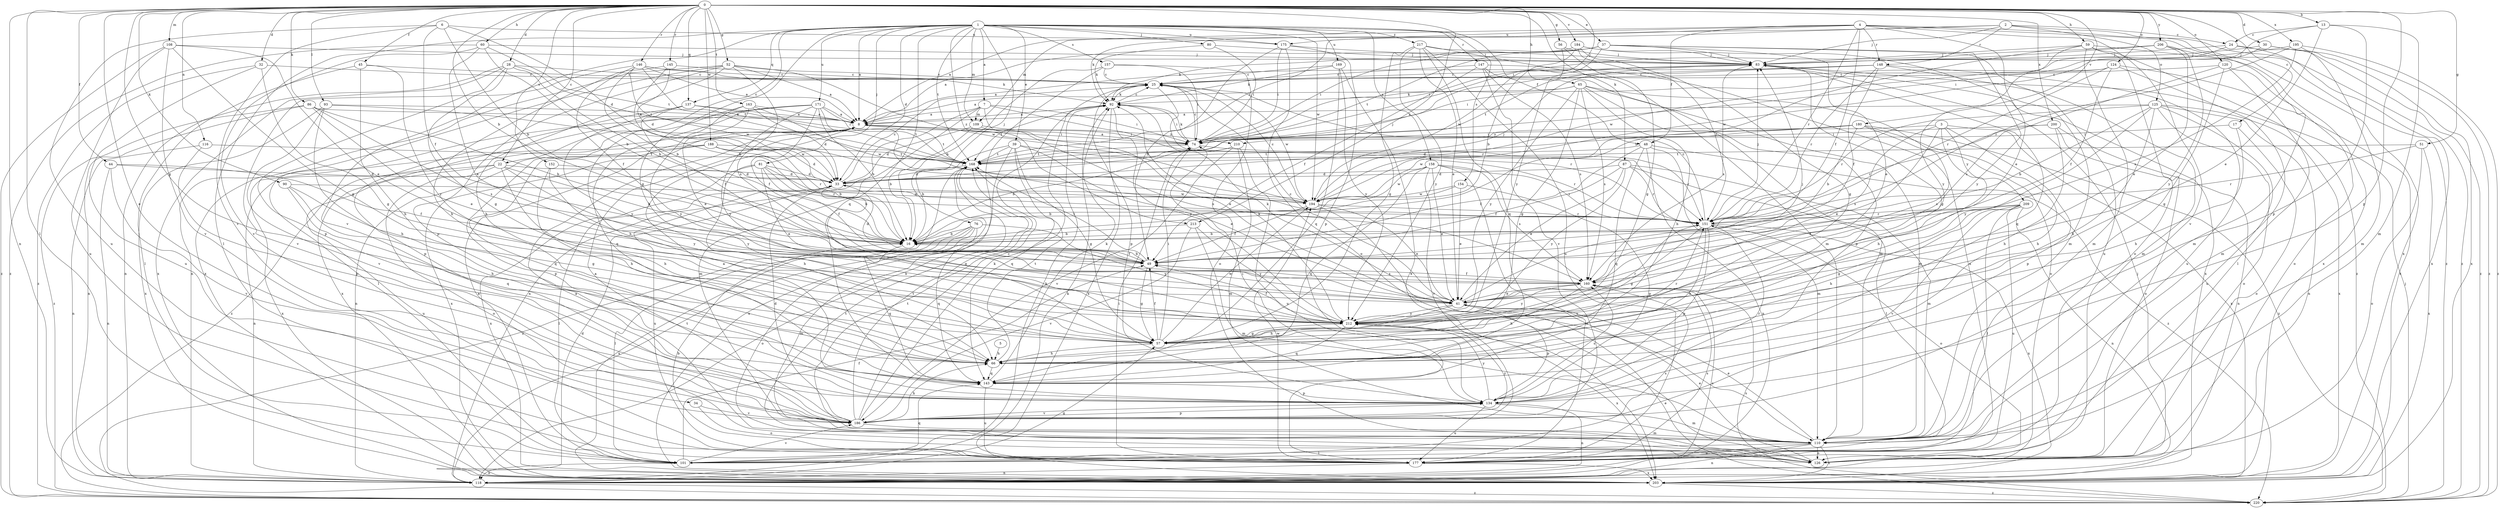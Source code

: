 strict digraph  {
0;
1;
2;
3;
4;
5;
6;
7;
8;
13;
16;
17;
22;
24;
25;
28;
30;
32;
33;
34;
37;
39;
41;
44;
45;
48;
49;
51;
52;
56;
57;
59;
60;
65;
66;
74;
76;
80;
81;
83;
86;
87;
90;
92;
93;
101;
108;
109;
110;
116;
118;
120;
124;
125;
126;
134;
137;
143;
145;
146;
147;
148;
151;
152;
154;
157;
158;
160;
163;
168;
169;
171;
175;
177;
180;
184;
186;
188;
194;
195;
200;
203;
206;
209;
210;
212;
213;
217;
220;
0 -> 13  [label=b];
0 -> 16  [label=b];
0 -> 17  [label=c];
0 -> 22  [label=c];
0 -> 28  [label=d];
0 -> 30  [label=d];
0 -> 32  [label=d];
0 -> 34  [label=e];
0 -> 37  [label=e];
0 -> 44  [label=f];
0 -> 45  [label=f];
0 -> 51  [label=g];
0 -> 52  [label=g];
0 -> 56  [label=g];
0 -> 57  [label=g];
0 -> 59  [label=h];
0 -> 60  [label=h];
0 -> 65  [label=h];
0 -> 74  [label=i];
0 -> 86  [label=k];
0 -> 87  [label=k];
0 -> 90  [label=k];
0 -> 93  [label=l];
0 -> 101  [label=l];
0 -> 108  [label=m];
0 -> 116  [label=n];
0 -> 118  [label=n];
0 -> 120  [label=o];
0 -> 124  [label=o];
0 -> 134  [label=p];
0 -> 137  [label=q];
0 -> 145  [label=r];
0 -> 146  [label=r];
0 -> 152  [label=s];
0 -> 163  [label=t];
0 -> 180  [label=v];
0 -> 184  [label=v];
0 -> 188  [label=w];
0 -> 195  [label=x];
0 -> 200  [label=x];
0 -> 206  [label=y];
0 -> 213  [label=z];
1 -> 7  [label=a];
1 -> 8  [label=a];
1 -> 22  [label=c];
1 -> 33  [label=d];
1 -> 39  [label=e];
1 -> 48  [label=f];
1 -> 57  [label=g];
1 -> 76  [label=j];
1 -> 80  [label=j];
1 -> 81  [label=j];
1 -> 101  [label=l];
1 -> 109  [label=m];
1 -> 137  [label=q];
1 -> 143  [label=q];
1 -> 147  [label=r];
1 -> 154  [label=s];
1 -> 157  [label=s];
1 -> 158  [label=s];
1 -> 168  [label=t];
1 -> 169  [label=u];
1 -> 171  [label=u];
1 -> 175  [label=u];
1 -> 186  [label=v];
1 -> 194  [label=w];
1 -> 213  [label=z];
1 -> 217  [label=z];
2 -> 8  [label=a];
2 -> 24  [label=c];
2 -> 83  [label=j];
2 -> 92  [label=k];
2 -> 125  [label=o];
2 -> 148  [label=r];
2 -> 220  [label=z];
3 -> 41  [label=e];
3 -> 66  [label=h];
3 -> 134  [label=p];
3 -> 160  [label=s];
3 -> 203  [label=x];
3 -> 209  [label=y];
3 -> 210  [label=y];
4 -> 41  [label=e];
4 -> 48  [label=f];
4 -> 49  [label=f];
4 -> 109  [label=m];
4 -> 148  [label=r];
4 -> 151  [label=r];
4 -> 168  [label=t];
4 -> 175  [label=u];
4 -> 186  [label=v];
4 -> 203  [label=x];
4 -> 220  [label=z];
5 -> 66  [label=h];
6 -> 16  [label=b];
6 -> 33  [label=d];
6 -> 49  [label=f];
6 -> 175  [label=u];
6 -> 177  [label=u];
6 -> 186  [label=v];
7 -> 8  [label=a];
7 -> 41  [label=e];
7 -> 74  [label=i];
7 -> 109  [label=m];
7 -> 110  [label=m];
7 -> 118  [label=n];
7 -> 151  [label=r];
8 -> 74  [label=i];
8 -> 118  [label=n];
8 -> 168  [label=t];
8 -> 203  [label=x];
8 -> 210  [label=y];
8 -> 220  [label=z];
13 -> 24  [label=c];
13 -> 41  [label=e];
13 -> 74  [label=i];
13 -> 110  [label=m];
13 -> 134  [label=p];
16 -> 49  [label=f];
16 -> 143  [label=q];
17 -> 66  [label=h];
17 -> 74  [label=i];
17 -> 126  [label=o];
22 -> 16  [label=b];
22 -> 33  [label=d];
22 -> 66  [label=h];
22 -> 118  [label=n];
22 -> 126  [label=o];
22 -> 177  [label=u];
22 -> 212  [label=y];
24 -> 83  [label=j];
24 -> 194  [label=w];
24 -> 203  [label=x];
24 -> 220  [label=z];
25 -> 92  [label=k];
25 -> 134  [label=p];
25 -> 151  [label=r];
25 -> 194  [label=w];
28 -> 16  [label=b];
28 -> 25  [label=c];
28 -> 57  [label=g];
28 -> 118  [label=n];
28 -> 134  [label=p];
28 -> 168  [label=t];
28 -> 203  [label=x];
30 -> 83  [label=j];
30 -> 194  [label=w];
30 -> 203  [label=x];
30 -> 220  [label=z];
32 -> 25  [label=c];
32 -> 57  [label=g];
32 -> 177  [label=u];
32 -> 220  [label=z];
33 -> 25  [label=c];
33 -> 57  [label=g];
33 -> 83  [label=j];
33 -> 101  [label=l];
33 -> 177  [label=u];
33 -> 194  [label=w];
34 -> 126  [label=o];
34 -> 186  [label=v];
37 -> 8  [label=a];
37 -> 41  [label=e];
37 -> 74  [label=i];
37 -> 83  [label=j];
37 -> 168  [label=t];
37 -> 177  [label=u];
37 -> 194  [label=w];
37 -> 212  [label=y];
39 -> 16  [label=b];
39 -> 41  [label=e];
39 -> 57  [label=g];
39 -> 143  [label=q];
39 -> 151  [label=r];
39 -> 168  [label=t];
39 -> 203  [label=x];
41 -> 25  [label=c];
41 -> 66  [label=h];
41 -> 83  [label=j];
41 -> 92  [label=k];
41 -> 134  [label=p];
41 -> 212  [label=y];
44 -> 33  [label=d];
44 -> 49  [label=f];
44 -> 118  [label=n];
44 -> 186  [label=v];
45 -> 25  [label=c];
45 -> 66  [label=h];
45 -> 101  [label=l];
45 -> 212  [label=y];
48 -> 49  [label=f];
48 -> 110  [label=m];
48 -> 118  [label=n];
48 -> 143  [label=q];
48 -> 168  [label=t];
48 -> 220  [label=z];
49 -> 16  [label=b];
49 -> 33  [label=d];
49 -> 57  [label=g];
49 -> 160  [label=s];
49 -> 168  [label=t];
51 -> 126  [label=o];
51 -> 151  [label=r];
51 -> 168  [label=t];
51 -> 203  [label=x];
52 -> 8  [label=a];
52 -> 25  [label=c];
52 -> 66  [label=h];
52 -> 118  [label=n];
52 -> 134  [label=p];
52 -> 160  [label=s];
52 -> 194  [label=w];
52 -> 203  [label=x];
56 -> 57  [label=g];
56 -> 83  [label=j];
56 -> 212  [label=y];
57 -> 49  [label=f];
57 -> 66  [label=h];
57 -> 74  [label=i];
57 -> 151  [label=r];
57 -> 194  [label=w];
59 -> 16  [label=b];
59 -> 83  [label=j];
59 -> 110  [label=m];
59 -> 126  [label=o];
59 -> 203  [label=x];
59 -> 212  [label=y];
59 -> 220  [label=z];
60 -> 16  [label=b];
60 -> 41  [label=e];
60 -> 83  [label=j];
60 -> 168  [label=t];
60 -> 186  [label=v];
60 -> 220  [label=z];
65 -> 8  [label=a];
65 -> 57  [label=g];
65 -> 66  [label=h];
65 -> 92  [label=k];
65 -> 110  [label=m];
65 -> 126  [label=o];
65 -> 134  [label=p];
65 -> 160  [label=s];
65 -> 212  [label=y];
66 -> 143  [label=q];
66 -> 168  [label=t];
74 -> 8  [label=a];
74 -> 25  [label=c];
74 -> 92  [label=k];
74 -> 151  [label=r];
74 -> 168  [label=t];
76 -> 16  [label=b];
76 -> 101  [label=l];
76 -> 110  [label=m];
76 -> 126  [label=o];
76 -> 143  [label=q];
76 -> 203  [label=x];
76 -> 212  [label=y];
80 -> 74  [label=i];
80 -> 83  [label=j];
80 -> 92  [label=k];
81 -> 16  [label=b];
81 -> 33  [label=d];
81 -> 41  [label=e];
81 -> 49  [label=f];
81 -> 66  [label=h];
81 -> 151  [label=r];
81 -> 203  [label=x];
83 -> 25  [label=c];
83 -> 57  [label=g];
83 -> 143  [label=q];
83 -> 160  [label=s];
83 -> 203  [label=x];
86 -> 8  [label=a];
86 -> 16  [label=b];
86 -> 41  [label=e];
86 -> 118  [label=n];
86 -> 160  [label=s];
86 -> 220  [label=z];
87 -> 33  [label=d];
87 -> 41  [label=e];
87 -> 49  [label=f];
87 -> 101  [label=l];
87 -> 110  [label=m];
87 -> 151  [label=r];
87 -> 212  [label=y];
90 -> 57  [label=g];
90 -> 66  [label=h];
90 -> 143  [label=q];
90 -> 194  [label=w];
92 -> 8  [label=a];
92 -> 25  [label=c];
92 -> 74  [label=i];
92 -> 168  [label=t];
92 -> 203  [label=x];
92 -> 212  [label=y];
93 -> 8  [label=a];
93 -> 66  [label=h];
93 -> 186  [label=v];
93 -> 194  [label=w];
93 -> 203  [label=x];
101 -> 8  [label=a];
101 -> 49  [label=f];
101 -> 92  [label=k];
101 -> 118  [label=n];
101 -> 143  [label=q];
101 -> 160  [label=s];
101 -> 186  [label=v];
108 -> 41  [label=e];
108 -> 57  [label=g];
108 -> 83  [label=j];
108 -> 177  [label=u];
108 -> 186  [label=v];
108 -> 220  [label=z];
109 -> 16  [label=b];
109 -> 33  [label=d];
109 -> 74  [label=i];
109 -> 160  [label=s];
110 -> 41  [label=e];
110 -> 101  [label=l];
110 -> 118  [label=n];
110 -> 126  [label=o];
110 -> 168  [label=t];
110 -> 177  [label=u];
110 -> 203  [label=x];
116 -> 118  [label=n];
116 -> 134  [label=p];
116 -> 168  [label=t];
118 -> 57  [label=g];
118 -> 83  [label=j];
118 -> 92  [label=k];
118 -> 160  [label=s];
118 -> 168  [label=t];
118 -> 220  [label=z];
120 -> 25  [label=c];
120 -> 57  [label=g];
120 -> 101  [label=l];
120 -> 126  [label=o];
120 -> 160  [label=s];
124 -> 25  [label=c];
124 -> 49  [label=f];
124 -> 74  [label=i];
124 -> 110  [label=m];
124 -> 151  [label=r];
124 -> 203  [label=x];
125 -> 8  [label=a];
125 -> 16  [label=b];
125 -> 66  [label=h];
125 -> 118  [label=n];
125 -> 126  [label=o];
125 -> 151  [label=r];
125 -> 177  [label=u];
125 -> 203  [label=x];
125 -> 212  [label=y];
126 -> 8  [label=a];
126 -> 41  [label=e];
126 -> 168  [label=t];
134 -> 8  [label=a];
134 -> 74  [label=i];
134 -> 110  [label=m];
134 -> 118  [label=n];
134 -> 151  [label=r];
134 -> 160  [label=s];
134 -> 177  [label=u];
134 -> 186  [label=v];
134 -> 212  [label=y];
137 -> 8  [label=a];
137 -> 49  [label=f];
137 -> 74  [label=i];
137 -> 134  [label=p];
137 -> 212  [label=y];
143 -> 92  [label=k];
143 -> 134  [label=p];
143 -> 177  [label=u];
145 -> 16  [label=b];
145 -> 25  [label=c];
145 -> 33  [label=d];
145 -> 66  [label=h];
146 -> 8  [label=a];
146 -> 16  [label=b];
146 -> 25  [label=c];
146 -> 49  [label=f];
146 -> 92  [label=k];
146 -> 168  [label=t];
146 -> 186  [label=v];
146 -> 194  [label=w];
147 -> 25  [label=c];
147 -> 49  [label=f];
147 -> 110  [label=m];
147 -> 160  [label=s];
147 -> 177  [label=u];
147 -> 186  [label=v];
148 -> 8  [label=a];
148 -> 25  [label=c];
148 -> 49  [label=f];
148 -> 110  [label=m];
148 -> 151  [label=r];
148 -> 168  [label=t];
148 -> 177  [label=u];
151 -> 16  [label=b];
151 -> 25  [label=c];
151 -> 57  [label=g];
151 -> 66  [label=h];
151 -> 83  [label=j];
151 -> 126  [label=o];
151 -> 134  [label=p];
151 -> 203  [label=x];
152 -> 33  [label=d];
152 -> 66  [label=h];
152 -> 212  [label=y];
154 -> 16  [label=b];
154 -> 41  [label=e];
154 -> 134  [label=p];
154 -> 194  [label=w];
157 -> 16  [label=b];
157 -> 25  [label=c];
157 -> 74  [label=i];
157 -> 118  [label=n];
157 -> 126  [label=o];
158 -> 33  [label=d];
158 -> 41  [label=e];
158 -> 143  [label=q];
158 -> 151  [label=r];
158 -> 160  [label=s];
158 -> 177  [label=u];
158 -> 186  [label=v];
158 -> 194  [label=w];
160 -> 41  [label=e];
160 -> 49  [label=f];
160 -> 66  [label=h];
160 -> 212  [label=y];
163 -> 8  [label=a];
163 -> 33  [label=d];
163 -> 41  [label=e];
163 -> 66  [label=h];
163 -> 194  [label=w];
163 -> 212  [label=y];
168 -> 33  [label=d];
168 -> 220  [label=z];
169 -> 25  [label=c];
169 -> 92  [label=k];
169 -> 143  [label=q];
169 -> 203  [label=x];
169 -> 212  [label=y];
171 -> 8  [label=a];
171 -> 16  [label=b];
171 -> 49  [label=f];
171 -> 101  [label=l];
171 -> 143  [label=q];
171 -> 151  [label=r];
171 -> 168  [label=t];
171 -> 203  [label=x];
171 -> 212  [label=y];
175 -> 49  [label=f];
175 -> 74  [label=i];
175 -> 83  [label=j];
175 -> 126  [label=o];
175 -> 134  [label=p];
177 -> 16  [label=b];
177 -> 74  [label=i];
177 -> 118  [label=n];
177 -> 160  [label=s];
177 -> 194  [label=w];
177 -> 203  [label=x];
180 -> 16  [label=b];
180 -> 33  [label=d];
180 -> 66  [label=h];
180 -> 74  [label=i];
180 -> 160  [label=s];
180 -> 194  [label=w];
180 -> 220  [label=z];
184 -> 16  [label=b];
184 -> 57  [label=g];
184 -> 83  [label=j];
184 -> 92  [label=k];
184 -> 110  [label=m];
184 -> 151  [label=r];
186 -> 8  [label=a];
186 -> 25  [label=c];
186 -> 33  [label=d];
186 -> 66  [label=h];
186 -> 92  [label=k];
186 -> 110  [label=m];
186 -> 134  [label=p];
186 -> 168  [label=t];
186 -> 212  [label=y];
188 -> 16  [label=b];
188 -> 33  [label=d];
188 -> 134  [label=p];
188 -> 143  [label=q];
188 -> 151  [label=r];
188 -> 168  [label=t];
188 -> 203  [label=x];
194 -> 25  [label=c];
194 -> 41  [label=e];
194 -> 49  [label=f];
194 -> 83  [label=j];
194 -> 110  [label=m];
194 -> 151  [label=r];
195 -> 83  [label=j];
195 -> 110  [label=m];
195 -> 151  [label=r];
195 -> 160  [label=s];
195 -> 220  [label=z];
200 -> 66  [label=h];
200 -> 74  [label=i];
200 -> 118  [label=n];
200 -> 126  [label=o];
200 -> 151  [label=r];
203 -> 33  [label=d];
203 -> 220  [label=z];
206 -> 41  [label=e];
206 -> 74  [label=i];
206 -> 83  [label=j];
206 -> 110  [label=m];
206 -> 212  [label=y];
209 -> 49  [label=f];
209 -> 57  [label=g];
209 -> 66  [label=h];
209 -> 101  [label=l];
209 -> 118  [label=n];
209 -> 151  [label=r];
209 -> 177  [label=u];
209 -> 186  [label=v];
210 -> 16  [label=b];
210 -> 110  [label=m];
210 -> 168  [label=t];
210 -> 177  [label=u];
210 -> 186  [label=v];
212 -> 49  [label=f];
212 -> 57  [label=g];
212 -> 92  [label=k];
212 -> 143  [label=q];
212 -> 151  [label=r];
212 -> 203  [label=x];
213 -> 16  [label=b];
213 -> 110  [label=m];
213 -> 186  [label=v];
213 -> 212  [label=y];
217 -> 41  [label=e];
217 -> 57  [label=g];
217 -> 83  [label=j];
217 -> 110  [label=m];
217 -> 143  [label=q];
217 -> 177  [label=u];
217 -> 212  [label=y];
220 -> 41  [label=e];
220 -> 83  [label=j];
220 -> 160  [label=s];
}
